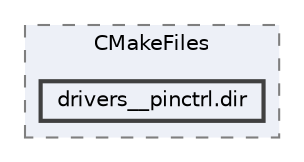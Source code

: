 digraph "build/zephyr/drivers/pinctrl/CMakeFiles/drivers__pinctrl.dir"
{
 // LATEX_PDF_SIZE
  bgcolor="transparent";
  edge [fontname=Helvetica,fontsize=10,labelfontname=Helvetica,labelfontsize=10];
  node [fontname=Helvetica,fontsize=10,shape=box,height=0.2,width=0.4];
  compound=true
  subgraph clusterdir_3c256f3f975bf37ec58c0a7f40379a28 {
    graph [ bgcolor="#edf0f7", pencolor="grey50", label="CMakeFiles", fontname=Helvetica,fontsize=10 style="filled,dashed", URL="dir_3c256f3f975bf37ec58c0a7f40379a28.html",tooltip=""]
  dir_a027321e347843d28fbf884fa21bfb43 [label="drivers__pinctrl.dir", fillcolor="#edf0f7", color="grey25", style="filled,bold", URL="dir_a027321e347843d28fbf884fa21bfb43.html",tooltip=""];
  }
}

